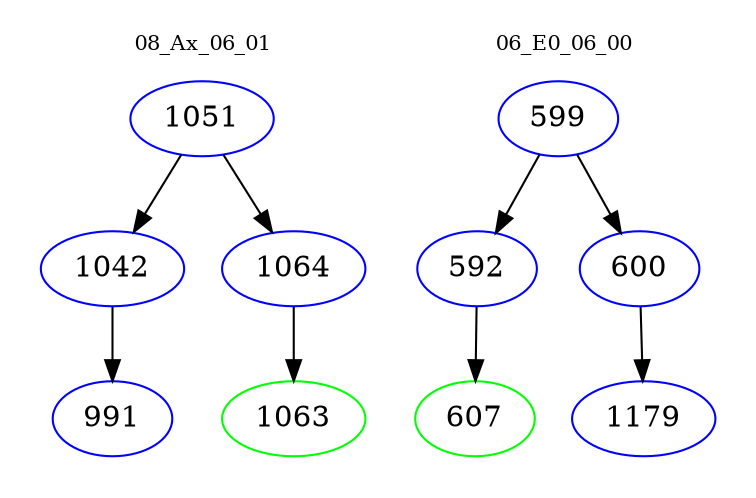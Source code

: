 digraph{
subgraph cluster_0 {
color = white
label = "08_Ax_06_01";
fontsize=10;
T0_1051 [label="1051", color="blue"]
T0_1051 -> T0_1042 [color="black"]
T0_1042 [label="1042", color="blue"]
T0_1042 -> T0_991 [color="black"]
T0_991 [label="991", color="blue"]
T0_1051 -> T0_1064 [color="black"]
T0_1064 [label="1064", color="blue"]
T0_1064 -> T0_1063 [color="black"]
T0_1063 [label="1063", color="green"]
}
subgraph cluster_1 {
color = white
label = "06_E0_06_00";
fontsize=10;
T1_599 [label="599", color="blue"]
T1_599 -> T1_592 [color="black"]
T1_592 [label="592", color="blue"]
T1_592 -> T1_607 [color="black"]
T1_607 [label="607", color="green"]
T1_599 -> T1_600 [color="black"]
T1_600 [label="600", color="blue"]
T1_600 -> T1_1179 [color="black"]
T1_1179 [label="1179", color="blue"]
}
}
